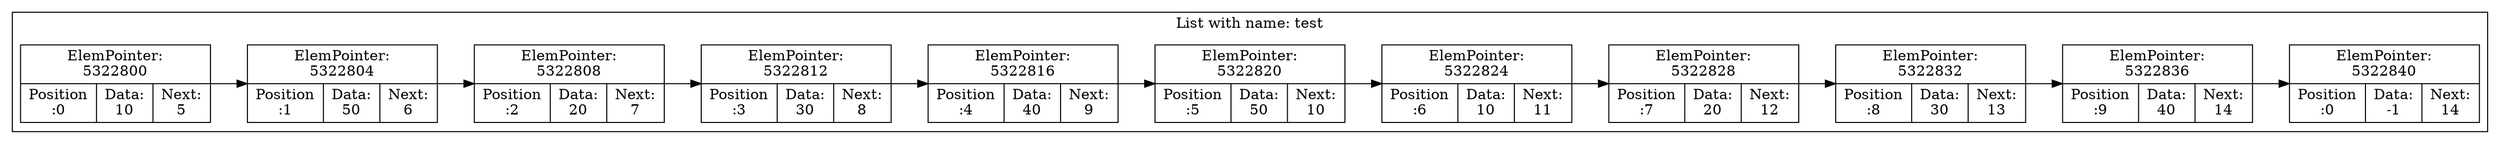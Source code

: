digraph G{
rankdir=LR;
subgraph clusterlist {
0 [shape=record, label="ElemPointer:\n5322800 | {Position\n:0 | Data:\n10 | Next:\n5}"];
0->1
1 [shape=record, label="ElemPointer:\n5322804 | {Position\n:1 | Data:\n50 | Next:\n6}"];
1->2
2 [shape=record, label="ElemPointer:\n5322808 | {Position\n:2 | Data:\n20 | Next:\n7}"];
2->3
3 [shape=record, label="ElemPointer:\n5322812 | {Position\n:3 | Data:\n30 | Next:\n8}"];
3->4
4 [shape=record, label="ElemPointer:\n5322816 | {Position\n:4 | Data:\n40 | Next:\n9}"];
4->5
5 [shape=record, label="ElemPointer:\n5322820 | {Position\n:5 | Data:\n50 | Next:\n10}"];
5->6
6 [shape=record, label="ElemPointer:\n5322824 | {Position\n:6 | Data:\n10 | Next:\n11}"];
6->7
7 [shape=record, label="ElemPointer:\n5322828 | {Position\n:7 | Data:\n20 | Next:\n12}"];
7->8
8 [shape=record, label="ElemPointer:\n5322832 | {Position\n:8 | Data:\n30 | Next:\n13}"];
8->9
9 [shape=record, label="ElemPointer:\n5322836 | {Position\n:9 | Data:\n40 | Next:\n14}"];
9->10
10 [shape=record, label="ElemPointer:\n5322840 | {Position\n:0 | Data:\n-1 | Next:\n14}"];
label = "List with name: test"}
}
